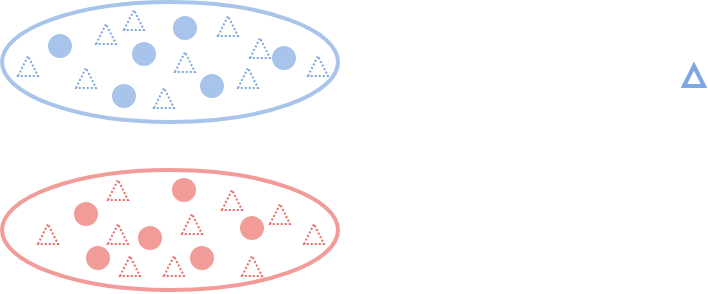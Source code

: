 <mxfile version="15.7.3" type="github">
  <diagram id="XLh6PeHuTJk1JMMVZsZq" name="Page-1">
    <mxGraphModel dx="946" dy="614" grid="0" gridSize="10" guides="1" tooltips="1" connect="1" arrows="1" fold="1" page="1" pageScale="1" pageWidth="827" pageHeight="1169" math="0" shadow="0">
      <root>
        <mxCell id="0" />
        <mxCell id="1" parent="0" />
        <mxCell id="B35P_RnnMUQNIVXsbhu0-6" value="" style="ellipse;whiteSpace=wrap;html=1;rotation=0;strokeColor=#F19C99;strokeWidth=2;" vertex="1" parent="1">
          <mxGeometry x="107" y="171" width="168" height="60" as="geometry" />
        </mxCell>
        <mxCell id="B35P_RnnMUQNIVXsbhu0-7" value="" style="ellipse;whiteSpace=wrap;html=1;rotation=0;strokeColor=#A9C4EB;strokeWidth=2;" vertex="1" parent="1">
          <mxGeometry x="107" y="87" width="168" height="60" as="geometry" />
        </mxCell>
        <mxCell id="B35P_RnnMUQNIVXsbhu0-8" value="" style="ellipse;whiteSpace=wrap;html=1;aspect=fixed;strokeColor=#F19C99;strokeWidth=2;fillColor=#F19C99;" vertex="1" parent="1">
          <mxGeometry x="144" y="188" width="10" height="10" as="geometry" />
        </mxCell>
        <mxCell id="B35P_RnnMUQNIVXsbhu0-9" value="" style="ellipse;whiteSpace=wrap;html=1;aspect=fixed;strokeColor=#F19C99;strokeWidth=2;fillColor=#F19C99;" vertex="1" parent="1">
          <mxGeometry x="193" y="176" width="10" height="10" as="geometry" />
        </mxCell>
        <mxCell id="B35P_RnnMUQNIVXsbhu0-10" value="" style="ellipse;whiteSpace=wrap;html=1;aspect=fixed;strokeColor=#F19C99;strokeWidth=2;fillColor=#F19C99;" vertex="1" parent="1">
          <mxGeometry x="227" y="195" width="10" height="10" as="geometry" />
        </mxCell>
        <mxCell id="B35P_RnnMUQNIVXsbhu0-11" value="" style="ellipse;whiteSpace=wrap;html=1;aspect=fixed;strokeColor=#F19C99;strokeWidth=2;fillColor=#F19C99;" vertex="1" parent="1">
          <mxGeometry x="176" y="200" width="10" height="10" as="geometry" />
        </mxCell>
        <mxCell id="B35P_RnnMUQNIVXsbhu0-12" value="" style="ellipse;whiteSpace=wrap;html=1;aspect=fixed;strokeColor=#F19C99;strokeWidth=2;fillColor=#F19C99;" vertex="1" parent="1">
          <mxGeometry x="202" y="210" width="10" height="10" as="geometry" />
        </mxCell>
        <mxCell id="B35P_RnnMUQNIVXsbhu0-13" value="" style="ellipse;whiteSpace=wrap;html=1;aspect=fixed;strokeColor=#F19C99;strokeWidth=2;fillColor=#F19C99;" vertex="1" parent="1">
          <mxGeometry x="150" y="210" width="10" height="10" as="geometry" />
        </mxCell>
        <mxCell id="B35P_RnnMUQNIVXsbhu0-14" value="" style="ellipse;whiteSpace=wrap;html=1;aspect=fixed;strokeColor=#A9C4EB;strokeWidth=2;fillColor=#A9C4EB;" vertex="1" parent="1">
          <mxGeometry x="131" y="104" width="10" height="10" as="geometry" />
        </mxCell>
        <mxCell id="B35P_RnnMUQNIVXsbhu0-15" value="" style="ellipse;whiteSpace=wrap;html=1;aspect=fixed;strokeColor=#A9C4EB;strokeWidth=2;fillColor=#A9C4EB;" vertex="1" parent="1">
          <mxGeometry x="193.5" y="95" width="10" height="10" as="geometry" />
        </mxCell>
        <mxCell id="B35P_RnnMUQNIVXsbhu0-16" value="" style="ellipse;whiteSpace=wrap;html=1;aspect=fixed;strokeColor=#A9C4EB;strokeWidth=2;fillColor=#A9C4EB;" vertex="1" parent="1">
          <mxGeometry x="243" y="110" width="10" height="10" as="geometry" />
        </mxCell>
        <mxCell id="B35P_RnnMUQNIVXsbhu0-17" value="" style="ellipse;whiteSpace=wrap;html=1;aspect=fixed;strokeColor=#A9C4EB;strokeWidth=2;fillColor=#A9C4EB;" vertex="1" parent="1">
          <mxGeometry x="173" y="108" width="10" height="10" as="geometry" />
        </mxCell>
        <mxCell id="B35P_RnnMUQNIVXsbhu0-18" value="" style="ellipse;whiteSpace=wrap;html=1;aspect=fixed;strokeColor=#A9C4EB;strokeWidth=2;fillColor=#A9C4EB;" vertex="1" parent="1">
          <mxGeometry x="207" y="124" width="10" height="10" as="geometry" />
        </mxCell>
        <mxCell id="B35P_RnnMUQNIVXsbhu0-19" value="" style="ellipse;whiteSpace=wrap;html=1;aspect=fixed;strokeColor=#A9C4EB;strokeWidth=2;fillColor=#A9C4EB;" vertex="1" parent="1">
          <mxGeometry x="163" y="129" width="10" height="10" as="geometry" />
        </mxCell>
        <mxCell id="B35P_RnnMUQNIVXsbhu0-20" value="" style="triangle;whiteSpace=wrap;html=1;strokeColor=#7EA6E0;strokeWidth=1;fillColor=none;rotation=-90;dashed=1;dashPattern=1 1;" vertex="1" parent="1">
          <mxGeometry x="215" y="94" width="10" height="10" as="geometry" />
        </mxCell>
        <mxCell id="B35P_RnnMUQNIVXsbhu0-23" value="" style="triangle;whiteSpace=wrap;html=1;strokeColor=#7EA6E0;strokeWidth=1;fillColor=none;rotation=-90;dashed=1;dashPattern=1 1;" vertex="1" parent="1">
          <mxGeometry x="225" y="120" width="10" height="10" as="geometry" />
        </mxCell>
        <mxCell id="B35P_RnnMUQNIVXsbhu0-24" value="" style="triangle;whiteSpace=wrap;html=1;strokeColor=#7EA6E0;strokeWidth=1;fillColor=none;rotation=-90;dashed=1;dashPattern=1 1;" vertex="1" parent="1">
          <mxGeometry x="193.5" y="112" width="10" height="10" as="geometry" />
        </mxCell>
        <mxCell id="B35P_RnnMUQNIVXsbhu0-25" value="" style="triangle;whiteSpace=wrap;html=1;strokeColor=#7EA6E0;strokeWidth=1;fillColor=none;rotation=-90;dashed=1;dashPattern=1 1;" vertex="1" parent="1">
          <mxGeometry x="183" y="130" width="10" height="10" as="geometry" />
        </mxCell>
        <mxCell id="B35P_RnnMUQNIVXsbhu0-26" value="" style="triangle;whiteSpace=wrap;html=1;strokeColor=#7EA6E0;strokeWidth=1;fillColor=none;rotation=-90;dashed=1;dashPattern=1 1;" vertex="1" parent="1">
          <mxGeometry x="144" y="120" width="10" height="10" as="geometry" />
        </mxCell>
        <mxCell id="B35P_RnnMUQNIVXsbhu0-27" value="" style="triangle;whiteSpace=wrap;html=1;strokeColor=#7EA6E0;strokeWidth=1;fillColor=none;rotation=-90;dashed=1;dashPattern=1 1;" vertex="1" parent="1">
          <mxGeometry x="154" y="98" width="10" height="10" as="geometry" />
        </mxCell>
        <mxCell id="B35P_RnnMUQNIVXsbhu0-28" value="" style="triangle;whiteSpace=wrap;html=1;strokeColor=#7EA6E0;strokeWidth=1;fillColor=none;rotation=-90;dashed=1;dashPattern=1 1;" vertex="1" parent="1">
          <mxGeometry x="168" y="91" width="10" height="10" as="geometry" />
        </mxCell>
        <mxCell id="B35P_RnnMUQNIVXsbhu0-29" value="" style="triangle;whiteSpace=wrap;html=1;strokeColor=#7EA6E0;strokeWidth=1;fillColor=none;rotation=-90;dashed=1;dashPattern=1 1;" vertex="1" parent="1">
          <mxGeometry x="115" y="114" width="10" height="10" as="geometry" />
        </mxCell>
        <mxCell id="B35P_RnnMUQNIVXsbhu0-30" value="" style="triangle;whiteSpace=wrap;html=1;strokeColor=#7EA6E0;strokeWidth=1;fillColor=none;rotation=-90;dashed=1;dashPattern=1 1;" vertex="1" parent="1">
          <mxGeometry x="231" y="105" width="10" height="10" as="geometry" />
        </mxCell>
        <mxCell id="B35P_RnnMUQNIVXsbhu0-31" value="" style="triangle;whiteSpace=wrap;html=1;strokeColor=#7EA6E0;strokeWidth=1;fillColor=none;rotation=-90;dashed=1;dashPattern=1 1;" vertex="1" parent="1">
          <mxGeometry x="260" y="114" width="10" height="10" as="geometry" />
        </mxCell>
        <mxCell id="B35P_RnnMUQNIVXsbhu0-32" value="" style="triangle;whiteSpace=wrap;html=1;strokeColor=#EA6B66;strokeWidth=1;fillColor=none;rotation=-90;dashed=1;dashPattern=1 1;" vertex="1" parent="1">
          <mxGeometry x="217" y="181" width="10" height="10" as="geometry" />
        </mxCell>
        <mxCell id="B35P_RnnMUQNIVXsbhu0-33" value="" style="triangle;whiteSpace=wrap;html=1;strokeColor=#EA6B66;strokeWidth=1;fillColor=none;rotation=-90;dashed=1;dashPattern=1 1;" vertex="1" parent="1">
          <mxGeometry x="241" y="188" width="10" height="10" as="geometry" />
        </mxCell>
        <mxCell id="B35P_RnnMUQNIVXsbhu0-34" value="" style="triangle;whiteSpace=wrap;html=1;strokeColor=#EA6B66;strokeWidth=1;fillColor=none;rotation=-90;dashed=1;dashPattern=1 1;" vertex="1" parent="1">
          <mxGeometry x="258" y="198" width="10" height="10" as="geometry" />
        </mxCell>
        <mxCell id="B35P_RnnMUQNIVXsbhu0-35" value="" style="triangle;whiteSpace=wrap;html=1;strokeColor=#EA6B66;strokeWidth=1;fillColor=none;rotation=-90;dashed=1;dashPattern=1 1;" vertex="1" parent="1">
          <mxGeometry x="227" y="214" width="10" height="10" as="geometry" />
        </mxCell>
        <mxCell id="B35P_RnnMUQNIVXsbhu0-36" value="" style="triangle;whiteSpace=wrap;html=1;strokeColor=#EA6B66;strokeWidth=1;fillColor=none;rotation=-90;dashed=1;dashPattern=1 1;" vertex="1" parent="1">
          <mxGeometry x="197" y="193" width="10" height="10" as="geometry" />
        </mxCell>
        <mxCell id="B35P_RnnMUQNIVXsbhu0-38" value="" style="triangle;whiteSpace=wrap;html=1;strokeColor=#EA6B66;strokeWidth=1;fillColor=none;rotation=-90;dashed=1;dashPattern=1 1;" vertex="1" parent="1">
          <mxGeometry x="188" y="214" width="10" height="10" as="geometry" />
        </mxCell>
        <mxCell id="B35P_RnnMUQNIVXsbhu0-39" value="" style="triangle;whiteSpace=wrap;html=1;strokeColor=#EA6B66;strokeWidth=1;fillColor=none;rotation=-90;dashed=1;dashPattern=1 1;" vertex="1" parent="1">
          <mxGeometry x="125" y="198" width="10" height="10" as="geometry" />
        </mxCell>
        <mxCell id="B35P_RnnMUQNIVXsbhu0-40" value="" style="triangle;whiteSpace=wrap;html=1;strokeColor=#EA6B66;strokeWidth=1;fillColor=none;rotation=-90;dashed=1;dashPattern=1 1;" vertex="1" parent="1">
          <mxGeometry x="160" y="176" width="10" height="10" as="geometry" />
        </mxCell>
        <mxCell id="B35P_RnnMUQNIVXsbhu0-41" value="" style="triangle;whiteSpace=wrap;html=1;strokeColor=#EA6B66;strokeWidth=1;fillColor=none;rotation=-90;dashed=1;dashPattern=1 1;" vertex="1" parent="1">
          <mxGeometry x="166" y="214" width="10" height="10" as="geometry" />
        </mxCell>
        <mxCell id="B35P_RnnMUQNIVXsbhu0-42" value="" style="triangle;whiteSpace=wrap;html=1;strokeColor=#EA6B66;strokeWidth=1;fillColor=none;rotation=-90;dashed=1;dashPattern=1 1;" vertex="1" parent="1">
          <mxGeometry x="160" y="198" width="10" height="10" as="geometry" />
        </mxCell>
        <mxCell id="B35P_RnnMUQNIVXsbhu0-46" value="" style="triangle;whiteSpace=wrap;html=1;strokeColor=#7EA6E0;strokeWidth=2;fillColor=none;rotation=-90;" vertex="1" parent="1">
          <mxGeometry x="448" y="119" width="10" height="10" as="geometry" />
        </mxCell>
      </root>
    </mxGraphModel>
  </diagram>
</mxfile>
